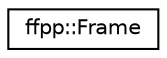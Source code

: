digraph "Graphical Class Hierarchy"
{
 // INTERACTIVE_SVG=YES
  edge [fontname="Helvetica",fontsize="10",labelfontname="Helvetica",labelfontsize="10"];
  node [fontname="Helvetica",fontsize="10",shape=record];
  rankdir="LR";
  Node1 [label="ffpp::Frame",height=0.2,width=0.4,color="black", fillcolor="white", style="filled",URL="$classffpp_1_1_frame.html"];
}

